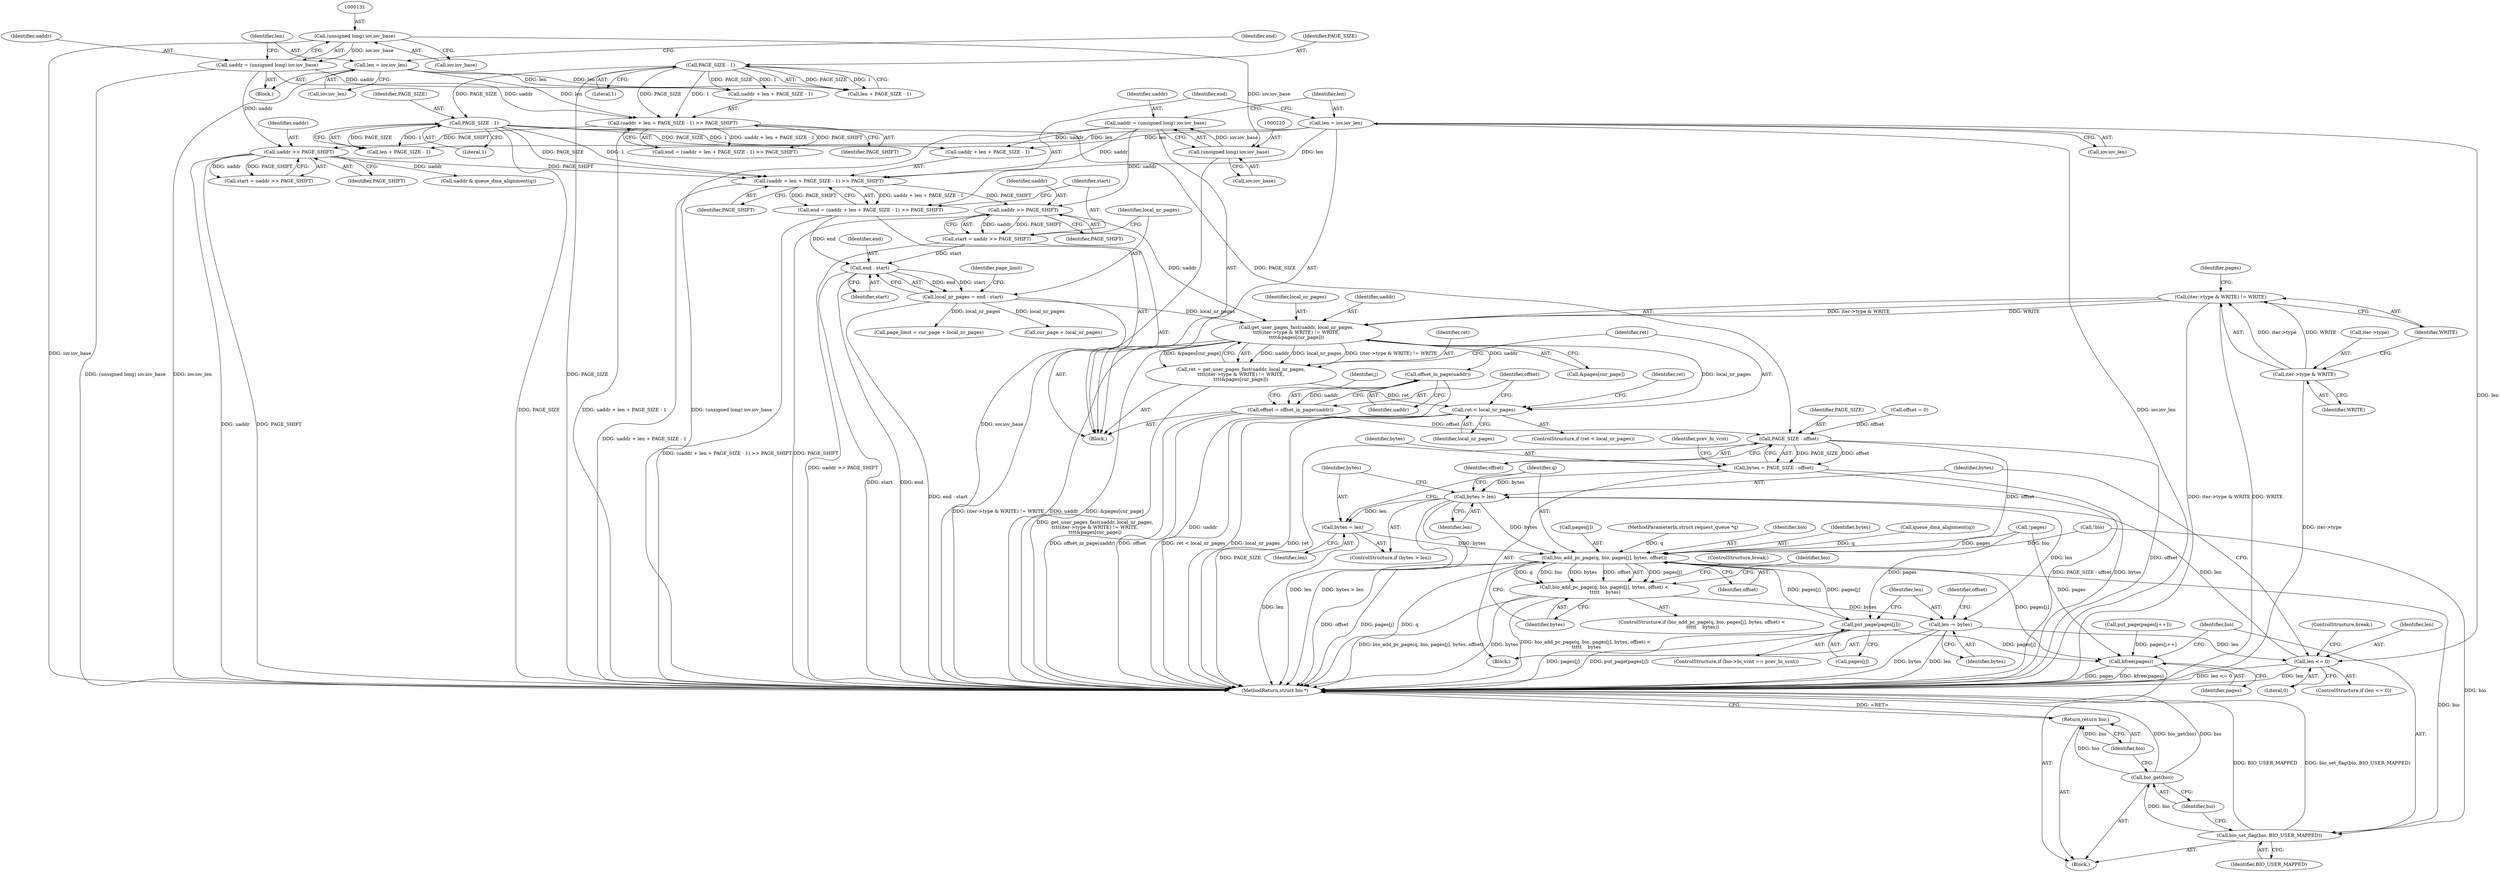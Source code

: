 digraph "0_linux_95d78c28b5a85bacbc29b8dba7c04babb9b0d467@array" {
"1000262" [label="(Call,get_user_pages_fast(uaddr, local_nr_pages,\n\t\t\t\t(iter->type & WRITE) != WRITE,\n\t\t\t\t&pages[cur_page]))"];
"1000245" [label="(Call,uaddr >> PAGE_SHIFT)"];
"1000217" [label="(Call,uaddr = (unsigned long) iov.iov_base)"];
"1000219" [label="(Call,(unsigned long) iov.iov_base)"];
"1000130" [label="(Call,(unsigned long) iov.iov_base)"];
"1000233" [label="(Call,(uaddr + len + PAGE_SIZE - 1) >> PAGE_SHIFT)"];
"1000225" [label="(Call,len = iov.iov_len)"];
"1000238" [label="(Call,PAGE_SIZE - 1)"];
"1000149" [label="(Call,PAGE_SIZE - 1)"];
"1000156" [label="(Call,uaddr >> PAGE_SHIFT)"];
"1000128" [label="(Call,uaddr = (unsigned long) iov.iov_base)"];
"1000144" [label="(Call,(uaddr + len + PAGE_SIZE - 1) >> PAGE_SHIFT)"];
"1000136" [label="(Call,len = iov.iov_len)"];
"1000249" [label="(Call,local_nr_pages = end - start)"];
"1000251" [label="(Call,end - start)"];
"1000231" [label="(Call,end = (uaddr + len + PAGE_SIZE - 1) >> PAGE_SHIFT)"];
"1000243" [label="(Call,start = uaddr >> PAGE_SHIFT)"];
"1000265" [label="(Call,(iter->type & WRITE) != WRITE)"];
"1000266" [label="(Call,iter->type & WRITE)"];
"1000260" [label="(Call,ret = get_user_pages_fast(uaddr, local_nr_pages,\n\t\t\t\t(iter->type & WRITE) != WRITE,\n\t\t\t\t&pages[cur_page]))"];
"1000277" [label="(Call,ret < local_nr_pages)"];
"1000288" [label="(Call,offset_in_page(uaddr))"];
"1000286" [label="(Call,offset = offset_in_page(uaddr))"];
"1000303" [label="(Call,PAGE_SIZE - offset)"];
"1000301" [label="(Call,bytes = PAGE_SIZE - offset)"];
"1000318" [label="(Call,bytes > len)"];
"1000321" [label="(Call,bytes = len)"];
"1000326" [label="(Call,bio_add_pc_page(q, bio, pages[j], bytes, offset))"];
"1000325" [label="(Call,bio_add_pc_page(q, bio, pages[j], bytes, offset) <\n \t\t\t\t\t    bytes)"];
"1000346" [label="(Call,len -= bytes)"];
"1000313" [label="(Call,len <= 0)"];
"1000342" [label="(Call,put_page(pages[j]))"];
"1000364" [label="(Call,kfree(pages))"];
"1000366" [label="(Call,bio_set_flag(bio, BIO_USER_MAPPED))"];
"1000369" [label="(Call,bio_get(bio))"];
"1000371" [label="(Return,return bio;)"];
"1000227" [label="(Call,iov.iov_len)"];
"1000241" [label="(Identifier,PAGE_SHIFT)"];
"1000226" [label="(Identifier,len)"];
"1000359" [label="(Call,put_page(pages[j++]))"];
"1000137" [label="(Identifier,len)"];
"1000279" [label="(Identifier,local_nr_pages)"];
"1000277" [label="(Call,ret < local_nr_pages)"];
"1000252" [label="(Identifier,end)"];
"1000367" [label="(Identifier,bio)"];
"1000264" [label="(Identifier,local_nr_pages)"];
"1000257" [label="(Call,cur_page + local_nr_pages)"];
"1000335" [label="(ControlStructure,break;)"];
"1000250" [label="(Identifier,local_nr_pages)"];
"1000272" [label="(Call,&pages[cur_page])"];
"1000129" [label="(Identifier,uaddr)"];
"1000369" [label="(Call,bio_get(bio))"];
"1000364" [label="(Call,kfree(pages))"];
"1000302" [label="(Identifier,bytes)"];
"1000233" [label="(Call,(uaddr + len + PAGE_SIZE - 1) >> PAGE_SHIFT)"];
"1000301" [label="(Call,bytes = PAGE_SIZE - offset)"];
"1000332" [label="(Identifier,bytes)"];
"1000260" [label="(Call,ret = get_user_pages_fast(uaddr, local_nr_pages,\n\t\t\t\t(iter->type & WRITE) != WRITE,\n\t\t\t\t&pages[cur_page]))"];
"1000175" [label="(Call,queue_dma_alignment(q))"];
"1000371" [label="(Return,return bio;)"];
"1000312" [label="(ControlStructure,if (len <= 0))"];
"1000132" [label="(Call,iov.iov_base)"];
"1000325" [label="(Call,bio_add_pc_page(q, bio, pages[j], bytes, offset) <\n \t\t\t\t\t    bytes)"];
"1000225" [label="(Call,len = iov.iov_len)"];
"1000308" [label="(Identifier,prev_bi_vcnt)"];
"1000246" [label="(Identifier,uaddr)"];
"1000322" [label="(Identifier,bytes)"];
"1000270" [label="(Identifier,WRITE)"];
"1000339" [label="(Identifier,bio)"];
"1000316" [label="(ControlStructure,break;)"];
"1000173" [label="(Call,uaddr & queue_dma_alignment(q))"];
"1000299" [label="(Block,)"];
"1000194" [label="(Call,!bio)"];
"1000336" [label="(ControlStructure,if (bio->bi_vcnt == prev_bi_vcnt))"];
"1000265" [label="(Call,(iter->type & WRITE) != WRITE)"];
"1000366" [label="(Call,bio_set_flag(bio, BIO_USER_MAPPED))"];
"1000329" [label="(Call,pages[j])"];
"1000324" [label="(ControlStructure,if (bio_add_pc_page(q, bio, pages[j], bytes, offset) <\n \t\t\t\t\t    bytes))"];
"1000286" [label="(Call,offset = offset_in_page(uaddr))"];
"1000152" [label="(Identifier,PAGE_SHIFT)"];
"1000253" [label="(Identifier,start)"];
"1000212" [label="(Call,!pages)"];
"1000333" [label="(Identifier,offset)"];
"1000261" [label="(Identifier,ret)"];
"1000217" [label="(Call,uaddr = (unsigned long) iov.iov_base)"];
"1000327" [label="(Identifier,q)"];
"1000138" [label="(Call,iov.iov_len)"];
"1000157" [label="(Identifier,uaddr)"];
"1000144" [label="(Call,(uaddr + len + PAGE_SIZE - 1) >> PAGE_SHIFT)"];
"1000107" [label="(MethodParameterIn,struct request_queue *q)"];
"1000323" [label="(Identifier,len)"];
"1000245" [label="(Call,uaddr >> PAGE_SHIFT)"];
"1000326" [label="(Call,bio_add_pc_page(q, bio, pages[j], bytes, offset))"];
"1000282" [label="(Identifier,ret)"];
"1000350" [label="(Identifier,offset)"];
"1000303" [label="(Call,PAGE_SIZE - offset)"];
"1000287" [label="(Identifier,offset)"];
"1000232" [label="(Identifier,end)"];
"1000154" [label="(Call,start = uaddr >> PAGE_SHIFT)"];
"1000334" [label="(Identifier,bytes)"];
"1000305" [label="(Identifier,offset)"];
"1000151" [label="(Literal,1)"];
"1000263" [label="(Identifier,uaddr)"];
"1000143" [label="(Identifier,end)"];
"1000267" [label="(Call,iter->type)"];
"1000343" [label="(Call,pages[j])"];
"1000342" [label="(Call,put_page(pages[j]))"];
"1000314" [label="(Identifier,len)"];
"1000142" [label="(Call,end = (uaddr + len + PAGE_SIZE - 1) >> PAGE_SHIFT)"];
"1000292" [label="(Identifier,j)"];
"1000110" [label="(Block,)"];
"1000266" [label="(Call,iter->type & WRITE)"];
"1000240" [label="(Literal,1)"];
"1000315" [label="(Literal,0)"];
"1000234" [label="(Call,uaddr + len + PAGE_SIZE - 1)"];
"1000126" [label="(Block,)"];
"1000244" [label="(Identifier,start)"];
"1000318" [label="(Call,bytes > len)"];
"1000158" [label="(Identifier,PAGE_SHIFT)"];
"1000346" [label="(Call,len -= bytes)"];
"1000271" [label="(Identifier,WRITE)"];
"1000149" [label="(Call,PAGE_SIZE - 1)"];
"1000238" [label="(Call,PAGE_SIZE - 1)"];
"1000349" [label="(Call,offset = 0)"];
"1000304" [label="(Identifier,PAGE_SIZE)"];
"1000365" [label="(Identifier,pages)"];
"1000147" [label="(Call,len + PAGE_SIZE - 1)"];
"1000276" [label="(ControlStructure,if (ret < local_nr_pages))"];
"1000262" [label="(Call,get_user_pages_fast(uaddr, local_nr_pages,\n\t\t\t\t(iter->type & WRITE) != WRITE,\n\t\t\t\t&pages[cur_page]))"];
"1000320" [label="(Identifier,len)"];
"1000347" [label="(Identifier,len)"];
"1000255" [label="(Call,page_limit = cur_page + local_nr_pages)"];
"1000288" [label="(Call,offset_in_page(uaddr))"];
"1000289" [label="(Identifier,uaddr)"];
"1000156" [label="(Call,uaddr >> PAGE_SHIFT)"];
"1000239" [label="(Identifier,PAGE_SIZE)"];
"1000128" [label="(Call,uaddr = (unsigned long) iov.iov_base)"];
"1000348" [label="(Identifier,bytes)"];
"1000321" [label="(Call,bytes = len)"];
"1000372" [label="(Identifier,bio)"];
"1000150" [label="(Identifier,PAGE_SIZE)"];
"1000218" [label="(Identifier,uaddr)"];
"1000313" [label="(Call,len <= 0)"];
"1000368" [label="(Identifier,BIO_USER_MAPPED)"];
"1000247" [label="(Identifier,PAGE_SHIFT)"];
"1000251" [label="(Call,end - start)"];
"1000256" [label="(Identifier,page_limit)"];
"1000219" [label="(Call,(unsigned long) iov.iov_base)"];
"1000145" [label="(Call,uaddr + len + PAGE_SIZE - 1)"];
"1000130" [label="(Call,(unsigned long) iov.iov_base)"];
"1000402" [label="(MethodReturn,struct bio *)"];
"1000236" [label="(Call,len + PAGE_SIZE - 1)"];
"1000328" [label="(Identifier,bio)"];
"1000249" [label="(Call,local_nr_pages = end - start)"];
"1000370" [label="(Identifier,bio)"];
"1000221" [label="(Call,iov.iov_base)"];
"1000231" [label="(Call,end = (uaddr + len + PAGE_SIZE - 1) >> PAGE_SHIFT)"];
"1000215" [label="(Block,)"];
"1000319" [label="(Identifier,bytes)"];
"1000243" [label="(Call,start = uaddr >> PAGE_SHIFT)"];
"1000317" [label="(ControlStructure,if (bytes > len))"];
"1000278" [label="(Identifier,ret)"];
"1000274" [label="(Identifier,pages)"];
"1000136" [label="(Call,len = iov.iov_len)"];
"1000262" -> "1000260"  [label="AST: "];
"1000262" -> "1000272"  [label="CFG: "];
"1000263" -> "1000262"  [label="AST: "];
"1000264" -> "1000262"  [label="AST: "];
"1000265" -> "1000262"  [label="AST: "];
"1000272" -> "1000262"  [label="AST: "];
"1000260" -> "1000262"  [label="CFG: "];
"1000262" -> "1000402"  [label="DDG: (iter->type & WRITE) != WRITE"];
"1000262" -> "1000402"  [label="DDG: uaddr"];
"1000262" -> "1000402"  [label="DDG: &pages[cur_page]"];
"1000262" -> "1000260"  [label="DDG: uaddr"];
"1000262" -> "1000260"  [label="DDG: local_nr_pages"];
"1000262" -> "1000260"  [label="DDG: (iter->type & WRITE) != WRITE"];
"1000262" -> "1000260"  [label="DDG: &pages[cur_page]"];
"1000245" -> "1000262"  [label="DDG: uaddr"];
"1000249" -> "1000262"  [label="DDG: local_nr_pages"];
"1000265" -> "1000262"  [label="DDG: iter->type & WRITE"];
"1000265" -> "1000262"  [label="DDG: WRITE"];
"1000262" -> "1000277"  [label="DDG: local_nr_pages"];
"1000262" -> "1000288"  [label="DDG: uaddr"];
"1000245" -> "1000243"  [label="AST: "];
"1000245" -> "1000247"  [label="CFG: "];
"1000246" -> "1000245"  [label="AST: "];
"1000247" -> "1000245"  [label="AST: "];
"1000243" -> "1000245"  [label="CFG: "];
"1000245" -> "1000402"  [label="DDG: PAGE_SHIFT"];
"1000245" -> "1000243"  [label="DDG: uaddr"];
"1000245" -> "1000243"  [label="DDG: PAGE_SHIFT"];
"1000217" -> "1000245"  [label="DDG: uaddr"];
"1000233" -> "1000245"  [label="DDG: PAGE_SHIFT"];
"1000217" -> "1000215"  [label="AST: "];
"1000217" -> "1000219"  [label="CFG: "];
"1000218" -> "1000217"  [label="AST: "];
"1000219" -> "1000217"  [label="AST: "];
"1000226" -> "1000217"  [label="CFG: "];
"1000217" -> "1000402"  [label="DDG: (unsigned long) iov.iov_base"];
"1000219" -> "1000217"  [label="DDG: iov.iov_base"];
"1000217" -> "1000233"  [label="DDG: uaddr"];
"1000217" -> "1000234"  [label="DDG: uaddr"];
"1000219" -> "1000221"  [label="CFG: "];
"1000220" -> "1000219"  [label="AST: "];
"1000221" -> "1000219"  [label="AST: "];
"1000219" -> "1000402"  [label="DDG: iov.iov_base"];
"1000130" -> "1000219"  [label="DDG: iov.iov_base"];
"1000130" -> "1000128"  [label="AST: "];
"1000130" -> "1000132"  [label="CFG: "];
"1000131" -> "1000130"  [label="AST: "];
"1000132" -> "1000130"  [label="AST: "];
"1000128" -> "1000130"  [label="CFG: "];
"1000130" -> "1000402"  [label="DDG: iov.iov_base"];
"1000130" -> "1000128"  [label="DDG: iov.iov_base"];
"1000233" -> "1000231"  [label="AST: "];
"1000233" -> "1000241"  [label="CFG: "];
"1000234" -> "1000233"  [label="AST: "];
"1000241" -> "1000233"  [label="AST: "];
"1000231" -> "1000233"  [label="CFG: "];
"1000233" -> "1000402"  [label="DDG: uaddr + len + PAGE_SIZE - 1"];
"1000233" -> "1000231"  [label="DDG: uaddr + len + PAGE_SIZE - 1"];
"1000233" -> "1000231"  [label="DDG: PAGE_SHIFT"];
"1000225" -> "1000233"  [label="DDG: len"];
"1000238" -> "1000233"  [label="DDG: PAGE_SIZE"];
"1000238" -> "1000233"  [label="DDG: 1"];
"1000156" -> "1000233"  [label="DDG: PAGE_SHIFT"];
"1000225" -> "1000215"  [label="AST: "];
"1000225" -> "1000227"  [label="CFG: "];
"1000226" -> "1000225"  [label="AST: "];
"1000227" -> "1000225"  [label="AST: "];
"1000232" -> "1000225"  [label="CFG: "];
"1000225" -> "1000402"  [label="DDG: iov.iov_len"];
"1000225" -> "1000234"  [label="DDG: len"];
"1000225" -> "1000236"  [label="DDG: len"];
"1000225" -> "1000313"  [label="DDG: len"];
"1000238" -> "1000236"  [label="AST: "];
"1000238" -> "1000240"  [label="CFG: "];
"1000239" -> "1000238"  [label="AST: "];
"1000240" -> "1000238"  [label="AST: "];
"1000236" -> "1000238"  [label="CFG: "];
"1000238" -> "1000402"  [label="DDG: PAGE_SIZE"];
"1000238" -> "1000234"  [label="DDG: PAGE_SIZE"];
"1000238" -> "1000234"  [label="DDG: 1"];
"1000238" -> "1000236"  [label="DDG: PAGE_SIZE"];
"1000238" -> "1000236"  [label="DDG: 1"];
"1000149" -> "1000238"  [label="DDG: PAGE_SIZE"];
"1000238" -> "1000303"  [label="DDG: PAGE_SIZE"];
"1000149" -> "1000147"  [label="AST: "];
"1000149" -> "1000151"  [label="CFG: "];
"1000150" -> "1000149"  [label="AST: "];
"1000151" -> "1000149"  [label="AST: "];
"1000147" -> "1000149"  [label="CFG: "];
"1000149" -> "1000402"  [label="DDG: PAGE_SIZE"];
"1000149" -> "1000144"  [label="DDG: PAGE_SIZE"];
"1000149" -> "1000144"  [label="DDG: 1"];
"1000149" -> "1000145"  [label="DDG: PAGE_SIZE"];
"1000149" -> "1000145"  [label="DDG: 1"];
"1000149" -> "1000147"  [label="DDG: PAGE_SIZE"];
"1000149" -> "1000147"  [label="DDG: 1"];
"1000156" -> "1000154"  [label="AST: "];
"1000156" -> "1000158"  [label="CFG: "];
"1000157" -> "1000156"  [label="AST: "];
"1000158" -> "1000156"  [label="AST: "];
"1000154" -> "1000156"  [label="CFG: "];
"1000156" -> "1000402"  [label="DDG: uaddr"];
"1000156" -> "1000402"  [label="DDG: PAGE_SHIFT"];
"1000156" -> "1000154"  [label="DDG: uaddr"];
"1000156" -> "1000154"  [label="DDG: PAGE_SHIFT"];
"1000128" -> "1000156"  [label="DDG: uaddr"];
"1000144" -> "1000156"  [label="DDG: PAGE_SHIFT"];
"1000156" -> "1000173"  [label="DDG: uaddr"];
"1000128" -> "1000126"  [label="AST: "];
"1000129" -> "1000128"  [label="AST: "];
"1000137" -> "1000128"  [label="CFG: "];
"1000128" -> "1000402"  [label="DDG: (unsigned long) iov.iov_base"];
"1000128" -> "1000144"  [label="DDG: uaddr"];
"1000128" -> "1000145"  [label="DDG: uaddr"];
"1000144" -> "1000142"  [label="AST: "];
"1000144" -> "1000152"  [label="CFG: "];
"1000145" -> "1000144"  [label="AST: "];
"1000152" -> "1000144"  [label="AST: "];
"1000142" -> "1000144"  [label="CFG: "];
"1000144" -> "1000402"  [label="DDG: uaddr + len + PAGE_SIZE - 1"];
"1000144" -> "1000142"  [label="DDG: uaddr + len + PAGE_SIZE - 1"];
"1000144" -> "1000142"  [label="DDG: PAGE_SHIFT"];
"1000136" -> "1000144"  [label="DDG: len"];
"1000136" -> "1000126"  [label="AST: "];
"1000136" -> "1000138"  [label="CFG: "];
"1000137" -> "1000136"  [label="AST: "];
"1000138" -> "1000136"  [label="AST: "];
"1000143" -> "1000136"  [label="CFG: "];
"1000136" -> "1000402"  [label="DDG: iov.iov_len"];
"1000136" -> "1000145"  [label="DDG: len"];
"1000136" -> "1000147"  [label="DDG: len"];
"1000249" -> "1000215"  [label="AST: "];
"1000249" -> "1000251"  [label="CFG: "];
"1000250" -> "1000249"  [label="AST: "];
"1000251" -> "1000249"  [label="AST: "];
"1000256" -> "1000249"  [label="CFG: "];
"1000249" -> "1000402"  [label="DDG: end - start"];
"1000251" -> "1000249"  [label="DDG: end"];
"1000251" -> "1000249"  [label="DDG: start"];
"1000249" -> "1000255"  [label="DDG: local_nr_pages"];
"1000249" -> "1000257"  [label="DDG: local_nr_pages"];
"1000251" -> "1000253"  [label="CFG: "];
"1000252" -> "1000251"  [label="AST: "];
"1000253" -> "1000251"  [label="AST: "];
"1000251" -> "1000402"  [label="DDG: start"];
"1000251" -> "1000402"  [label="DDG: end"];
"1000231" -> "1000251"  [label="DDG: end"];
"1000243" -> "1000251"  [label="DDG: start"];
"1000231" -> "1000215"  [label="AST: "];
"1000232" -> "1000231"  [label="AST: "];
"1000244" -> "1000231"  [label="CFG: "];
"1000231" -> "1000402"  [label="DDG: (uaddr + len + PAGE_SIZE - 1) >> PAGE_SHIFT"];
"1000243" -> "1000215"  [label="AST: "];
"1000244" -> "1000243"  [label="AST: "];
"1000250" -> "1000243"  [label="CFG: "];
"1000243" -> "1000402"  [label="DDG: uaddr >> PAGE_SHIFT"];
"1000265" -> "1000271"  [label="CFG: "];
"1000266" -> "1000265"  [label="AST: "];
"1000271" -> "1000265"  [label="AST: "];
"1000274" -> "1000265"  [label="CFG: "];
"1000265" -> "1000402"  [label="DDG: iter->type & WRITE"];
"1000265" -> "1000402"  [label="DDG: WRITE"];
"1000266" -> "1000265"  [label="DDG: iter->type"];
"1000266" -> "1000265"  [label="DDG: WRITE"];
"1000266" -> "1000270"  [label="CFG: "];
"1000267" -> "1000266"  [label="AST: "];
"1000270" -> "1000266"  [label="AST: "];
"1000271" -> "1000266"  [label="CFG: "];
"1000266" -> "1000402"  [label="DDG: iter->type"];
"1000260" -> "1000215"  [label="AST: "];
"1000261" -> "1000260"  [label="AST: "];
"1000278" -> "1000260"  [label="CFG: "];
"1000260" -> "1000402"  [label="DDG: get_user_pages_fast(uaddr, local_nr_pages,\n\t\t\t\t(iter->type & WRITE) != WRITE,\n\t\t\t\t&pages[cur_page])"];
"1000260" -> "1000277"  [label="DDG: ret"];
"1000277" -> "1000276"  [label="AST: "];
"1000277" -> "1000279"  [label="CFG: "];
"1000278" -> "1000277"  [label="AST: "];
"1000279" -> "1000277"  [label="AST: "];
"1000282" -> "1000277"  [label="CFG: "];
"1000287" -> "1000277"  [label="CFG: "];
"1000277" -> "1000402"  [label="DDG: ret"];
"1000277" -> "1000402"  [label="DDG: ret < local_nr_pages"];
"1000277" -> "1000402"  [label="DDG: local_nr_pages"];
"1000288" -> "1000286"  [label="AST: "];
"1000288" -> "1000289"  [label="CFG: "];
"1000289" -> "1000288"  [label="AST: "];
"1000286" -> "1000288"  [label="CFG: "];
"1000288" -> "1000402"  [label="DDG: uaddr"];
"1000288" -> "1000286"  [label="DDG: uaddr"];
"1000286" -> "1000215"  [label="AST: "];
"1000287" -> "1000286"  [label="AST: "];
"1000292" -> "1000286"  [label="CFG: "];
"1000286" -> "1000402"  [label="DDG: offset"];
"1000286" -> "1000402"  [label="DDG: offset_in_page(uaddr)"];
"1000286" -> "1000303"  [label="DDG: offset"];
"1000303" -> "1000301"  [label="AST: "];
"1000303" -> "1000305"  [label="CFG: "];
"1000304" -> "1000303"  [label="AST: "];
"1000305" -> "1000303"  [label="AST: "];
"1000301" -> "1000303"  [label="CFG: "];
"1000303" -> "1000402"  [label="DDG: PAGE_SIZE"];
"1000303" -> "1000402"  [label="DDG: offset"];
"1000303" -> "1000301"  [label="DDG: PAGE_SIZE"];
"1000303" -> "1000301"  [label="DDG: offset"];
"1000349" -> "1000303"  [label="DDG: offset"];
"1000303" -> "1000326"  [label="DDG: offset"];
"1000301" -> "1000299"  [label="AST: "];
"1000302" -> "1000301"  [label="AST: "];
"1000308" -> "1000301"  [label="CFG: "];
"1000301" -> "1000402"  [label="DDG: PAGE_SIZE - offset"];
"1000301" -> "1000402"  [label="DDG: bytes"];
"1000301" -> "1000318"  [label="DDG: bytes"];
"1000318" -> "1000317"  [label="AST: "];
"1000318" -> "1000320"  [label="CFG: "];
"1000319" -> "1000318"  [label="AST: "];
"1000320" -> "1000318"  [label="AST: "];
"1000322" -> "1000318"  [label="CFG: "];
"1000327" -> "1000318"  [label="CFG: "];
"1000318" -> "1000402"  [label="DDG: bytes > len"];
"1000318" -> "1000402"  [label="DDG: len"];
"1000313" -> "1000318"  [label="DDG: len"];
"1000318" -> "1000321"  [label="DDG: len"];
"1000318" -> "1000326"  [label="DDG: bytes"];
"1000318" -> "1000346"  [label="DDG: len"];
"1000321" -> "1000317"  [label="AST: "];
"1000321" -> "1000323"  [label="CFG: "];
"1000322" -> "1000321"  [label="AST: "];
"1000323" -> "1000321"  [label="AST: "];
"1000327" -> "1000321"  [label="CFG: "];
"1000321" -> "1000402"  [label="DDG: len"];
"1000321" -> "1000326"  [label="DDG: bytes"];
"1000326" -> "1000325"  [label="AST: "];
"1000326" -> "1000333"  [label="CFG: "];
"1000327" -> "1000326"  [label="AST: "];
"1000328" -> "1000326"  [label="AST: "];
"1000329" -> "1000326"  [label="AST: "];
"1000332" -> "1000326"  [label="AST: "];
"1000333" -> "1000326"  [label="AST: "];
"1000334" -> "1000326"  [label="CFG: "];
"1000326" -> "1000402"  [label="DDG: offset"];
"1000326" -> "1000402"  [label="DDG: pages[j]"];
"1000326" -> "1000402"  [label="DDG: q"];
"1000326" -> "1000325"  [label="DDG: pages[j]"];
"1000326" -> "1000325"  [label="DDG: q"];
"1000326" -> "1000325"  [label="DDG: bio"];
"1000326" -> "1000325"  [label="DDG: bytes"];
"1000326" -> "1000325"  [label="DDG: offset"];
"1000175" -> "1000326"  [label="DDG: q"];
"1000107" -> "1000326"  [label="DDG: q"];
"1000194" -> "1000326"  [label="DDG: bio"];
"1000342" -> "1000326"  [label="DDG: pages[j]"];
"1000212" -> "1000326"  [label="DDG: pages"];
"1000326" -> "1000342"  [label="DDG: pages[j]"];
"1000326" -> "1000364"  [label="DDG: pages[j]"];
"1000326" -> "1000366"  [label="DDG: bio"];
"1000325" -> "1000324"  [label="AST: "];
"1000325" -> "1000334"  [label="CFG: "];
"1000334" -> "1000325"  [label="AST: "];
"1000335" -> "1000325"  [label="CFG: "];
"1000339" -> "1000325"  [label="CFG: "];
"1000325" -> "1000402"  [label="DDG: bio_add_pc_page(q, bio, pages[j], bytes, offset)"];
"1000325" -> "1000402"  [label="DDG: bytes"];
"1000325" -> "1000402"  [label="DDG: bio_add_pc_page(q, bio, pages[j], bytes, offset) <\n \t\t\t\t\t    bytes"];
"1000325" -> "1000346"  [label="DDG: bytes"];
"1000346" -> "1000299"  [label="AST: "];
"1000346" -> "1000348"  [label="CFG: "];
"1000347" -> "1000346"  [label="AST: "];
"1000348" -> "1000346"  [label="AST: "];
"1000350" -> "1000346"  [label="CFG: "];
"1000346" -> "1000402"  [label="DDG: bytes"];
"1000346" -> "1000402"  [label="DDG: len"];
"1000346" -> "1000313"  [label="DDG: len"];
"1000313" -> "1000312"  [label="AST: "];
"1000313" -> "1000315"  [label="CFG: "];
"1000314" -> "1000313"  [label="AST: "];
"1000315" -> "1000313"  [label="AST: "];
"1000316" -> "1000313"  [label="CFG: "];
"1000319" -> "1000313"  [label="CFG: "];
"1000313" -> "1000402"  [label="DDG: len <= 0"];
"1000313" -> "1000402"  [label="DDG: len"];
"1000342" -> "1000336"  [label="AST: "];
"1000342" -> "1000343"  [label="CFG: "];
"1000343" -> "1000342"  [label="AST: "];
"1000347" -> "1000342"  [label="CFG: "];
"1000342" -> "1000402"  [label="DDG: pages[j]"];
"1000342" -> "1000402"  [label="DDG: put_page(pages[j])"];
"1000212" -> "1000342"  [label="DDG: pages"];
"1000342" -> "1000364"  [label="DDG: pages[j]"];
"1000364" -> "1000110"  [label="AST: "];
"1000364" -> "1000365"  [label="CFG: "];
"1000365" -> "1000364"  [label="AST: "];
"1000367" -> "1000364"  [label="CFG: "];
"1000364" -> "1000402"  [label="DDG: pages"];
"1000364" -> "1000402"  [label="DDG: kfree(pages)"];
"1000359" -> "1000364"  [label="DDG: pages[j++]"];
"1000212" -> "1000364"  [label="DDG: pages"];
"1000366" -> "1000110"  [label="AST: "];
"1000366" -> "1000368"  [label="CFG: "];
"1000367" -> "1000366"  [label="AST: "];
"1000368" -> "1000366"  [label="AST: "];
"1000370" -> "1000366"  [label="CFG: "];
"1000366" -> "1000402"  [label="DDG: BIO_USER_MAPPED"];
"1000366" -> "1000402"  [label="DDG: bio_set_flag(bio, BIO_USER_MAPPED)"];
"1000194" -> "1000366"  [label="DDG: bio"];
"1000366" -> "1000369"  [label="DDG: bio"];
"1000369" -> "1000110"  [label="AST: "];
"1000369" -> "1000370"  [label="CFG: "];
"1000370" -> "1000369"  [label="AST: "];
"1000372" -> "1000369"  [label="CFG: "];
"1000369" -> "1000402"  [label="DDG: bio_get(bio)"];
"1000369" -> "1000402"  [label="DDG: bio"];
"1000369" -> "1000371"  [label="DDG: bio"];
"1000371" -> "1000110"  [label="AST: "];
"1000371" -> "1000372"  [label="CFG: "];
"1000372" -> "1000371"  [label="AST: "];
"1000402" -> "1000371"  [label="CFG: "];
"1000371" -> "1000402"  [label="DDG: <RET>"];
"1000372" -> "1000371"  [label="DDG: bio"];
}
